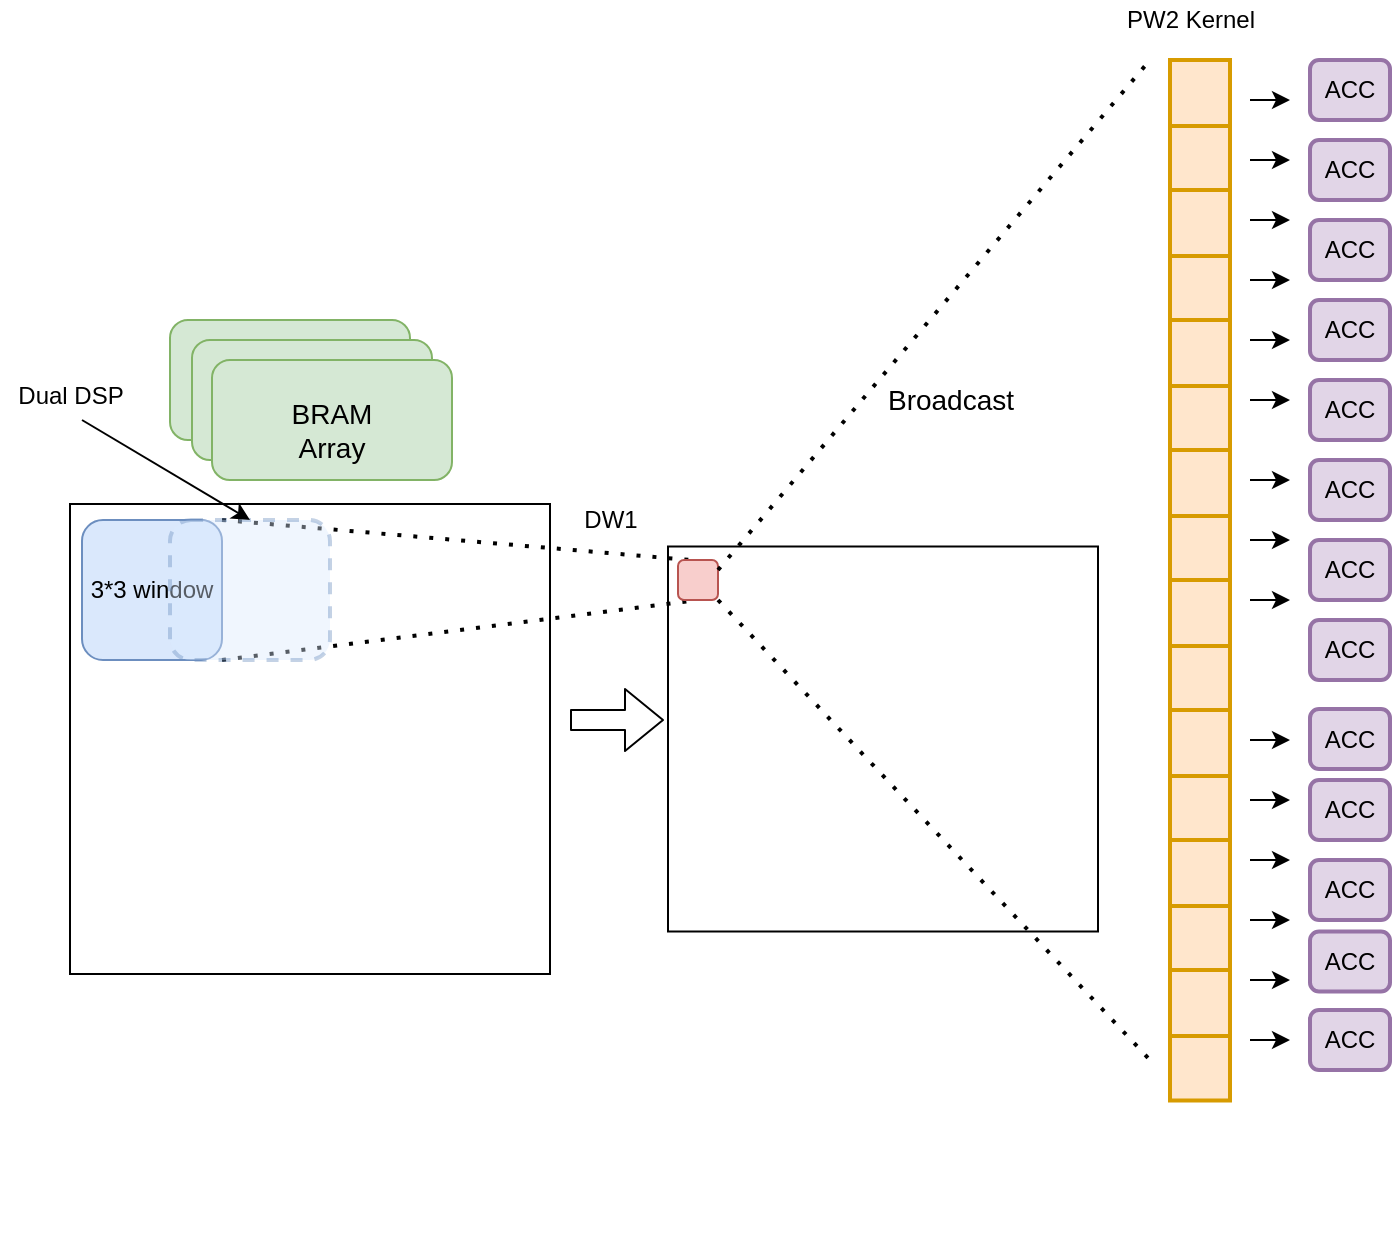 <mxfile version="14.6.13" type="device"><diagram id="2EIHKLADjzdBQRkiQY2E" name="Page-1"><mxGraphModel dx="1024" dy="592" grid="0" gridSize="10" guides="1" tooltips="1" connect="1" arrows="1" fold="1" page="1" pageScale="1" pageWidth="827" pageHeight="1169" math="0" shadow="0"><root><mxCell id="0"/><mxCell id="1" parent="0"/><mxCell id="GsWXL3SdLhkySVOkTFx4-14" value="" style="rounded=0;whiteSpace=wrap;html=1;" parent="1" vertex="1"><mxGeometry x="389" y="323.25" width="215" height="192.5" as="geometry"/></mxCell><mxCell id="GsWXL3SdLhkySVOkTFx4-6" value="" style="shape=flexArrow;endArrow=classic;html=1;" parent="1" edge="1"><mxGeometry width="50" height="50" relative="1" as="geometry"><mxPoint x="340" y="410" as="sourcePoint"/><mxPoint x="387" y="410" as="targetPoint"/></mxGeometry></mxCell><mxCell id="GsWXL3SdLhkySVOkTFx4-7" value="" style="rounded=0;whiteSpace=wrap;html=1;" parent="1" vertex="1"><mxGeometry x="90" y="302" width="240" height="235" as="geometry"/></mxCell><mxCell id="GsWXL3SdLhkySVOkTFx4-9" value="3*3 window" style="rounded=1;whiteSpace=wrap;html=1;fillColor=#dae8fc;strokeColor=#6c8ebf;" parent="1" vertex="1"><mxGeometry x="96" y="310" width="70" height="70" as="geometry"/></mxCell><mxCell id="GsWXL3SdLhkySVOkTFx4-10" value="" style="endArrow=none;dashed=1;html=1;dashPattern=1 3;strokeWidth=2;exitX=1;exitY=0;exitDx=0;exitDy=0;entryX=0.3;entryY=0;entryDx=0;entryDy=0;entryPerimeter=0;" parent="1" source="GsWXL3SdLhkySVOkTFx4-9" target="GsWXL3SdLhkySVOkTFx4-12" edge="1"><mxGeometry width="50" height="50" relative="1" as="geometry"><mxPoint x="390" y="310" as="sourcePoint"/><mxPoint x="400" y="330" as="targetPoint"/></mxGeometry></mxCell><mxCell id="GsWXL3SdLhkySVOkTFx4-11" value="" style="endArrow=none;dashed=1;html=1;dashPattern=1 3;strokeWidth=2;exitX=1;exitY=1;exitDx=0;exitDy=0;entryX=0.5;entryY=1;entryDx=0;entryDy=0;" parent="1" source="GsWXL3SdLhkySVOkTFx4-9" target="GsWXL3SdLhkySVOkTFx4-12" edge="1"><mxGeometry width="50" height="50" relative="1" as="geometry"><mxPoint x="390" y="310" as="sourcePoint"/><mxPoint x="400" y="345" as="targetPoint"/></mxGeometry></mxCell><mxCell id="GsWXL3SdLhkySVOkTFx4-12" value="" style="rounded=1;whiteSpace=wrap;html=1;fillColor=#f8cecc;strokeColor=#b85450;" parent="1" vertex="1"><mxGeometry x="394" y="330" width="20" height="20" as="geometry"/></mxCell><mxCell id="GsWXL3SdLhkySVOkTFx4-15" value="DW1" style="text;html=1;align=center;verticalAlign=middle;resizable=0;points=[];autosize=1;strokeColor=none;" parent="1" vertex="1"><mxGeometry x="340" y="300" width="40" height="20" as="geometry"/></mxCell><mxCell id="GsWXL3SdLhkySVOkTFx4-16" value="" style="endArrow=none;dashed=1;html=1;dashPattern=1 3;strokeWidth=2;exitX=1;exitY=0.25;exitDx=0;exitDy=0;" parent="1" source="GsWXL3SdLhkySVOkTFx4-12" edge="1"><mxGeometry width="50" height="50" relative="1" as="geometry"><mxPoint x="640" y="140" as="sourcePoint"/><mxPoint x="630" y="80" as="targetPoint"/></mxGeometry></mxCell><mxCell id="GsWXL3SdLhkySVOkTFx4-17" value="" style="endArrow=none;dashed=1;html=1;dashPattern=1 3;strokeWidth=2;exitX=1;exitY=1;exitDx=0;exitDy=0;" parent="1" source="GsWXL3SdLhkySVOkTFx4-12" edge="1"><mxGeometry width="50" height="50" relative="1" as="geometry"><mxPoint x="390" y="310" as="sourcePoint"/><mxPoint x="630" y="580" as="targetPoint"/></mxGeometry></mxCell><mxCell id="GsWXL3SdLhkySVOkTFx4-19" value="" style="shape=table;html=1;whiteSpace=wrap;startSize=0;container=1;collapsible=0;childLayout=tableLayout;fillColor=#ffe6cc;strokeColor=#d79b00;strokeWidth=2;" parent="1" vertex="1"><mxGeometry x="640" y="80" width="30" height="520.235" as="geometry"/></mxCell><mxCell id="GsWXL3SdLhkySVOkTFx4-20" value="" style="shape=partialRectangle;html=1;whiteSpace=wrap;collapsible=0;dropTarget=0;pointerEvents=0;fillColor=none;top=0;left=0;bottom=0;right=0;points=[[0,0.5],[1,0.5]];portConstraint=eastwest;" parent="GsWXL3SdLhkySVOkTFx4-19" vertex="1"><mxGeometry width="30" height="33" as="geometry"/></mxCell><mxCell id="GsWXL3SdLhkySVOkTFx4-21" value="" style="shape=partialRectangle;html=1;whiteSpace=wrap;connectable=0;overflow=hidden;fillColor=none;top=0;left=0;bottom=0;right=0;" parent="GsWXL3SdLhkySVOkTFx4-20" vertex="1"><mxGeometry width="30" height="33" as="geometry"/></mxCell><mxCell id="GsWXL3SdLhkySVOkTFx4-22" value="" style="shape=partialRectangle;html=1;whiteSpace=wrap;collapsible=0;dropTarget=0;pointerEvents=0;fillColor=none;top=0;left=0;bottom=0;right=0;points=[[0,0.5],[1,0.5]];portConstraint=eastwest;" parent="GsWXL3SdLhkySVOkTFx4-19" vertex="1"><mxGeometry y="33" width="30" height="32" as="geometry"/></mxCell><mxCell id="GsWXL3SdLhkySVOkTFx4-23" value="" style="shape=partialRectangle;html=1;whiteSpace=wrap;connectable=0;overflow=hidden;fillColor=none;top=0;left=0;bottom=0;right=0;" parent="GsWXL3SdLhkySVOkTFx4-22" vertex="1"><mxGeometry width="30" height="32" as="geometry"/></mxCell><mxCell id="GsWXL3SdLhkySVOkTFx4-24" value="" style="shape=partialRectangle;html=1;whiteSpace=wrap;collapsible=0;dropTarget=0;pointerEvents=0;fillColor=none;top=0;left=0;bottom=0;right=0;points=[[0,0.5],[1,0.5]];portConstraint=eastwest;" parent="GsWXL3SdLhkySVOkTFx4-19" vertex="1"><mxGeometry y="65" width="30" height="33" as="geometry"/></mxCell><mxCell id="GsWXL3SdLhkySVOkTFx4-25" value="" style="shape=partialRectangle;html=1;whiteSpace=wrap;connectable=0;overflow=hidden;fillColor=none;top=0;left=0;bottom=0;right=0;" parent="GsWXL3SdLhkySVOkTFx4-24" vertex="1"><mxGeometry width="30" height="33" as="geometry"/></mxCell><mxCell id="GsWXL3SdLhkySVOkTFx4-26" value="" style="shape=partialRectangle;html=1;whiteSpace=wrap;collapsible=0;dropTarget=0;pointerEvents=0;fillColor=none;top=0;left=0;bottom=0;right=0;points=[[0,0.5],[1,0.5]];portConstraint=eastwest;" parent="GsWXL3SdLhkySVOkTFx4-19" vertex="1"><mxGeometry y="98" width="30" height="32" as="geometry"/></mxCell><mxCell id="GsWXL3SdLhkySVOkTFx4-27" value="" style="shape=partialRectangle;html=1;whiteSpace=wrap;connectable=0;overflow=hidden;fillColor=none;top=0;left=0;bottom=0;right=0;" parent="GsWXL3SdLhkySVOkTFx4-26" vertex="1"><mxGeometry width="30" height="32" as="geometry"/></mxCell><mxCell id="GsWXL3SdLhkySVOkTFx4-28" value="" style="shape=partialRectangle;html=1;whiteSpace=wrap;collapsible=0;dropTarget=0;pointerEvents=0;fillColor=none;top=0;left=0;bottom=0;right=0;points=[[0,0.5],[1,0.5]];portConstraint=eastwest;" parent="GsWXL3SdLhkySVOkTFx4-19" vertex="1"><mxGeometry y="130" width="30" height="33" as="geometry"/></mxCell><mxCell id="GsWXL3SdLhkySVOkTFx4-29" value="" style="shape=partialRectangle;html=1;whiteSpace=wrap;connectable=0;overflow=hidden;fillColor=none;top=0;left=0;bottom=0;right=0;" parent="GsWXL3SdLhkySVOkTFx4-28" vertex="1"><mxGeometry width="30" height="33" as="geometry"/></mxCell><mxCell id="GsWXL3SdLhkySVOkTFx4-30" value="" style="shape=partialRectangle;html=1;whiteSpace=wrap;collapsible=0;dropTarget=0;pointerEvents=0;fillColor=none;top=0;left=0;bottom=0;right=0;points=[[0,0.5],[1,0.5]];portConstraint=eastwest;" parent="GsWXL3SdLhkySVOkTFx4-19" vertex="1"><mxGeometry y="163" width="30" height="32" as="geometry"/></mxCell><mxCell id="GsWXL3SdLhkySVOkTFx4-31" value="" style="shape=partialRectangle;html=1;whiteSpace=wrap;connectable=0;overflow=hidden;fillColor=none;top=0;left=0;bottom=0;right=0;" parent="GsWXL3SdLhkySVOkTFx4-30" vertex="1"><mxGeometry width="30" height="32" as="geometry"/></mxCell><mxCell id="GsWXL3SdLhkySVOkTFx4-32" value="" style="shape=partialRectangle;html=1;whiteSpace=wrap;collapsible=0;dropTarget=0;pointerEvents=0;fillColor=none;top=0;left=0;bottom=0;right=0;points=[[0,0.5],[1,0.5]];portConstraint=eastwest;" parent="GsWXL3SdLhkySVOkTFx4-19" vertex="1"><mxGeometry y="195" width="30" height="33" as="geometry"/></mxCell><mxCell id="GsWXL3SdLhkySVOkTFx4-33" value="" style="shape=partialRectangle;html=1;whiteSpace=wrap;connectable=0;overflow=hidden;fillColor=none;top=0;left=0;bottom=0;right=0;" parent="GsWXL3SdLhkySVOkTFx4-32" vertex="1"><mxGeometry width="30" height="33" as="geometry"/></mxCell><mxCell id="GsWXL3SdLhkySVOkTFx4-34" value="" style="shape=partialRectangle;html=1;whiteSpace=wrap;collapsible=0;dropTarget=0;pointerEvents=0;fillColor=none;top=0;left=0;bottom=0;right=0;points=[[0,0.5],[1,0.5]];portConstraint=eastwest;" parent="GsWXL3SdLhkySVOkTFx4-19" vertex="1"><mxGeometry y="228" width="30" height="32" as="geometry"/></mxCell><mxCell id="GsWXL3SdLhkySVOkTFx4-35" value="" style="shape=partialRectangle;html=1;whiteSpace=wrap;connectable=0;overflow=hidden;fillColor=none;top=0;left=0;bottom=0;right=0;" parent="GsWXL3SdLhkySVOkTFx4-34" vertex="1"><mxGeometry width="30" height="32" as="geometry"/></mxCell><mxCell id="GsWXL3SdLhkySVOkTFx4-36" value="" style="shape=partialRectangle;html=1;whiteSpace=wrap;collapsible=0;dropTarget=0;pointerEvents=0;fillColor=none;top=0;left=0;bottom=0;right=0;points=[[0,0.5],[1,0.5]];portConstraint=eastwest;" parent="GsWXL3SdLhkySVOkTFx4-19" vertex="1"><mxGeometry y="260" width="30" height="33" as="geometry"/></mxCell><mxCell id="GsWXL3SdLhkySVOkTFx4-37" value="" style="shape=partialRectangle;html=1;whiteSpace=wrap;connectable=0;overflow=hidden;fillColor=none;top=0;left=0;bottom=0;right=0;" parent="GsWXL3SdLhkySVOkTFx4-36" vertex="1"><mxGeometry width="30" height="33" as="geometry"/></mxCell><mxCell id="GsWXL3SdLhkySVOkTFx4-38" value="" style="shape=partialRectangle;html=1;whiteSpace=wrap;collapsible=0;dropTarget=0;pointerEvents=0;fillColor=none;top=0;left=0;bottom=0;right=0;points=[[0,0.5],[1,0.5]];portConstraint=eastwest;" parent="GsWXL3SdLhkySVOkTFx4-19" vertex="1"><mxGeometry y="293" width="30" height="32" as="geometry"/></mxCell><mxCell id="GsWXL3SdLhkySVOkTFx4-39" value="" style="shape=partialRectangle;html=1;whiteSpace=wrap;connectable=0;overflow=hidden;fillColor=none;top=0;left=0;bottom=0;right=0;" parent="GsWXL3SdLhkySVOkTFx4-38" vertex="1"><mxGeometry width="30" height="32" as="geometry"/></mxCell><mxCell id="GsWXL3SdLhkySVOkTFx4-40" value="" style="shape=partialRectangle;html=1;whiteSpace=wrap;collapsible=0;dropTarget=0;pointerEvents=0;fillColor=none;top=0;left=0;bottom=0;right=0;points=[[0,0.5],[1,0.5]];portConstraint=eastwest;" parent="GsWXL3SdLhkySVOkTFx4-19" vertex="1"><mxGeometry y="325" width="30" height="33" as="geometry"/></mxCell><mxCell id="GsWXL3SdLhkySVOkTFx4-41" value="" style="shape=partialRectangle;html=1;whiteSpace=wrap;connectable=0;overflow=hidden;fillColor=none;top=0;left=0;bottom=0;right=0;" parent="GsWXL3SdLhkySVOkTFx4-40" vertex="1"><mxGeometry width="30" height="33" as="geometry"/></mxCell><mxCell id="GsWXL3SdLhkySVOkTFx4-42" value="" style="shape=partialRectangle;html=1;whiteSpace=wrap;collapsible=0;dropTarget=0;pointerEvents=0;fillColor=none;top=0;left=0;bottom=0;right=0;points=[[0,0.5],[1,0.5]];portConstraint=eastwest;" parent="GsWXL3SdLhkySVOkTFx4-19" vertex="1"><mxGeometry y="358" width="30" height="32" as="geometry"/></mxCell><mxCell id="GsWXL3SdLhkySVOkTFx4-43" value="" style="shape=partialRectangle;html=1;whiteSpace=wrap;connectable=0;overflow=hidden;fillColor=none;top=0;left=0;bottom=0;right=0;" parent="GsWXL3SdLhkySVOkTFx4-42" vertex="1"><mxGeometry width="30" height="32" as="geometry"/></mxCell><mxCell id="GsWXL3SdLhkySVOkTFx4-44" value="" style="shape=partialRectangle;html=1;whiteSpace=wrap;collapsible=0;dropTarget=0;pointerEvents=0;fillColor=none;top=0;left=0;bottom=0;right=0;points=[[0,0.5],[1,0.5]];portConstraint=eastwest;" parent="GsWXL3SdLhkySVOkTFx4-19" vertex="1"><mxGeometry y="390" width="30" height="33" as="geometry"/></mxCell><mxCell id="GsWXL3SdLhkySVOkTFx4-45" value="" style="shape=partialRectangle;html=1;whiteSpace=wrap;connectable=0;overflow=hidden;fillColor=none;top=0;left=0;bottom=0;right=0;" parent="GsWXL3SdLhkySVOkTFx4-44" vertex="1"><mxGeometry width="30" height="33" as="geometry"/></mxCell><mxCell id="GsWXL3SdLhkySVOkTFx4-46" value="" style="shape=partialRectangle;html=1;whiteSpace=wrap;collapsible=0;dropTarget=0;pointerEvents=0;fillColor=none;top=0;left=0;bottom=0;right=0;points=[[0,0.5],[1,0.5]];portConstraint=eastwest;" parent="GsWXL3SdLhkySVOkTFx4-19" vertex="1"><mxGeometry y="423" width="30" height="32" as="geometry"/></mxCell><mxCell id="GsWXL3SdLhkySVOkTFx4-47" value="" style="shape=partialRectangle;html=1;whiteSpace=wrap;connectable=0;overflow=hidden;fillColor=none;top=0;left=0;bottom=0;right=0;" parent="GsWXL3SdLhkySVOkTFx4-46" vertex="1"><mxGeometry width="30" height="32" as="geometry"/></mxCell><mxCell id="GsWXL3SdLhkySVOkTFx4-48" value="" style="shape=partialRectangle;html=1;whiteSpace=wrap;collapsible=0;dropTarget=0;pointerEvents=0;fillColor=none;top=0;left=0;bottom=0;right=0;points=[[0,0.5],[1,0.5]];portConstraint=eastwest;" parent="GsWXL3SdLhkySVOkTFx4-19" vertex="1"><mxGeometry y="455" width="30" height="33" as="geometry"/></mxCell><mxCell id="GsWXL3SdLhkySVOkTFx4-49" value="" style="shape=partialRectangle;html=1;whiteSpace=wrap;connectable=0;overflow=hidden;fillColor=none;top=0;left=0;bottom=0;right=0;" parent="GsWXL3SdLhkySVOkTFx4-48" vertex="1"><mxGeometry width="30" height="33" as="geometry"/></mxCell><mxCell id="GsWXL3SdLhkySVOkTFx4-50" value="" style="shape=partialRectangle;html=1;whiteSpace=wrap;collapsible=0;dropTarget=0;pointerEvents=0;fillColor=none;top=0;left=0;bottom=0;right=0;points=[[0,0.5],[1,0.5]];portConstraint=eastwest;" parent="GsWXL3SdLhkySVOkTFx4-19" vertex="1"><mxGeometry y="488" width="30" height="32" as="geometry"/></mxCell><mxCell id="GsWXL3SdLhkySVOkTFx4-51" value="" style="shape=partialRectangle;html=1;whiteSpace=wrap;connectable=0;overflow=hidden;fillColor=none;top=0;left=0;bottom=0;right=0;" parent="GsWXL3SdLhkySVOkTFx4-50" vertex="1"><mxGeometry width="30" height="32" as="geometry"/></mxCell><mxCell id="GsWXL3SdLhkySVOkTFx4-52" value="&lt;font style=&quot;font-size: 14px&quot;&gt;Broadcast&lt;/font&gt;" style="text;html=1;align=center;verticalAlign=middle;resizable=0;points=[];autosize=1;strokeColor=none;" parent="1" vertex="1"><mxGeometry x="490" y="240" width="80" height="20" as="geometry"/></mxCell><mxCell id="GsWXL3SdLhkySVOkTFx4-55" value="" style="group" parent="1" vertex="1" connectable="0"><mxGeometry x="140" y="210" width="141" height="80" as="geometry"/></mxCell><mxCell id="GsWXL3SdLhkySVOkTFx4-1" value="" style="rounded=1;whiteSpace=wrap;html=1;fillColor=#d5e8d4;strokeColor=#82b366;" parent="GsWXL3SdLhkySVOkTFx4-55" vertex="1"><mxGeometry width="120" height="60" as="geometry"/></mxCell><mxCell id="GsWXL3SdLhkySVOkTFx4-2" value="" style="rounded=1;whiteSpace=wrap;html=1;fillColor=#d5e8d4;strokeColor=#82b366;" parent="GsWXL3SdLhkySVOkTFx4-55" vertex="1"><mxGeometry x="11" y="10" width="120" height="60" as="geometry"/></mxCell><mxCell id="GsWXL3SdLhkySVOkTFx4-3" value="" style="rounded=1;whiteSpace=wrap;html=1;fillColor=#d5e8d4;strokeColor=#82b366;" parent="GsWXL3SdLhkySVOkTFx4-55" vertex="1"><mxGeometry x="21" y="20" width="120" height="60" as="geometry"/></mxCell><mxCell id="GsWXL3SdLhkySVOkTFx4-4" value="&lt;font style=&quot;font-size: 14px&quot;&gt;BRAM Array&lt;/font&gt;" style="text;html=1;strokeColor=none;fillColor=none;align=center;verticalAlign=middle;whiteSpace=wrap;rounded=0;" parent="GsWXL3SdLhkySVOkTFx4-55" vertex="1"><mxGeometry x="46" y="40" width="70" height="30" as="geometry"/></mxCell><mxCell id="GsWXL3SdLhkySVOkTFx4-57" value="PW2 Kernel" style="text;html=1;align=center;verticalAlign=middle;resizable=0;points=[];autosize=1;strokeColor=none;" parent="1" vertex="1"><mxGeometry x="610" y="50" width="80" height="20" as="geometry"/></mxCell><mxCell id="GsWXL3SdLhkySVOkTFx4-69" value="" style="group" parent="1" vertex="1" connectable="0"><mxGeometry x="680" y="100" width="20" height="250" as="geometry"/></mxCell><mxCell id="GsWXL3SdLhkySVOkTFx4-60" value="" style="group" parent="GsWXL3SdLhkySVOkTFx4-69" vertex="1" connectable="0"><mxGeometry width="20" height="60" as="geometry"/></mxCell><mxCell id="GsWXL3SdLhkySVOkTFx4-56" value="" style="endArrow=classic;html=1;" parent="GsWXL3SdLhkySVOkTFx4-60" edge="1"><mxGeometry width="50" height="50" relative="1" as="geometry"><mxPoint as="sourcePoint"/><mxPoint x="20" as="targetPoint"/></mxGeometry></mxCell><mxCell id="GsWXL3SdLhkySVOkTFx4-58" value="" style="endArrow=classic;html=1;" parent="GsWXL3SdLhkySVOkTFx4-60" edge="1"><mxGeometry width="50" height="50" relative="1" as="geometry"><mxPoint y="30" as="sourcePoint"/><mxPoint x="20" y="30" as="targetPoint"/></mxGeometry></mxCell><mxCell id="GsWXL3SdLhkySVOkTFx4-59" value="" style="endArrow=classic;html=1;" parent="GsWXL3SdLhkySVOkTFx4-60" edge="1"><mxGeometry width="50" height="50" relative="1" as="geometry"><mxPoint y="60" as="sourcePoint"/><mxPoint x="20" y="60" as="targetPoint"/></mxGeometry></mxCell><mxCell id="GsWXL3SdLhkySVOkTFx4-61" value="" style="group" parent="GsWXL3SdLhkySVOkTFx4-69" vertex="1" connectable="0"><mxGeometry y="90" width="20" height="60" as="geometry"/></mxCell><mxCell id="GsWXL3SdLhkySVOkTFx4-62" value="" style="endArrow=classic;html=1;" parent="GsWXL3SdLhkySVOkTFx4-61" edge="1"><mxGeometry width="50" height="50" relative="1" as="geometry"><mxPoint as="sourcePoint"/><mxPoint x="20" as="targetPoint"/></mxGeometry></mxCell><mxCell id="GsWXL3SdLhkySVOkTFx4-63" value="" style="endArrow=classic;html=1;" parent="GsWXL3SdLhkySVOkTFx4-61" edge="1"><mxGeometry width="50" height="50" relative="1" as="geometry"><mxPoint y="30" as="sourcePoint"/><mxPoint x="20" y="30" as="targetPoint"/></mxGeometry></mxCell><mxCell id="GsWXL3SdLhkySVOkTFx4-64" value="" style="endArrow=classic;html=1;" parent="GsWXL3SdLhkySVOkTFx4-61" edge="1"><mxGeometry width="50" height="50" relative="1" as="geometry"><mxPoint y="60" as="sourcePoint"/><mxPoint x="20" y="60" as="targetPoint"/></mxGeometry></mxCell><mxCell id="GsWXL3SdLhkySVOkTFx4-65" value="" style="group" parent="GsWXL3SdLhkySVOkTFx4-69" vertex="1" connectable="0"><mxGeometry y="190" width="20" height="60" as="geometry"/></mxCell><mxCell id="GsWXL3SdLhkySVOkTFx4-66" value="" style="endArrow=classic;html=1;" parent="GsWXL3SdLhkySVOkTFx4-65" edge="1"><mxGeometry width="50" height="50" relative="1" as="geometry"><mxPoint as="sourcePoint"/><mxPoint x="20" as="targetPoint"/></mxGeometry></mxCell><mxCell id="GsWXL3SdLhkySVOkTFx4-67" value="" style="endArrow=classic;html=1;" parent="GsWXL3SdLhkySVOkTFx4-65" edge="1"><mxGeometry width="50" height="50" relative="1" as="geometry"><mxPoint y="30" as="sourcePoint"/><mxPoint x="20" y="30" as="targetPoint"/></mxGeometry></mxCell><mxCell id="GsWXL3SdLhkySVOkTFx4-68" value="" style="endArrow=classic;html=1;" parent="GsWXL3SdLhkySVOkTFx4-65" edge="1"><mxGeometry width="50" height="50" relative="1" as="geometry"><mxPoint y="60" as="sourcePoint"/><mxPoint x="20" y="60" as="targetPoint"/></mxGeometry></mxCell><mxCell id="GsWXL3SdLhkySVOkTFx4-70" value="" style="group" parent="1" vertex="1" connectable="0"><mxGeometry x="680" y="420" width="20" height="250" as="geometry"/></mxCell><mxCell id="GsWXL3SdLhkySVOkTFx4-71" value="" style="group" parent="GsWXL3SdLhkySVOkTFx4-70" vertex="1" connectable="0"><mxGeometry width="20" height="60" as="geometry"/></mxCell><mxCell id="GsWXL3SdLhkySVOkTFx4-72" value="" style="endArrow=classic;html=1;" parent="GsWXL3SdLhkySVOkTFx4-71" edge="1"><mxGeometry width="50" height="50" relative="1" as="geometry"><mxPoint as="sourcePoint"/><mxPoint x="20" as="targetPoint"/></mxGeometry></mxCell><mxCell id="GsWXL3SdLhkySVOkTFx4-73" value="" style="endArrow=classic;html=1;" parent="GsWXL3SdLhkySVOkTFx4-71" edge="1"><mxGeometry width="50" height="50" relative="1" as="geometry"><mxPoint y="30" as="sourcePoint"/><mxPoint x="20" y="30" as="targetPoint"/></mxGeometry></mxCell><mxCell id="GsWXL3SdLhkySVOkTFx4-74" value="" style="endArrow=classic;html=1;" parent="GsWXL3SdLhkySVOkTFx4-71" edge="1"><mxGeometry width="50" height="50" relative="1" as="geometry"><mxPoint y="60" as="sourcePoint"/><mxPoint x="20" y="60" as="targetPoint"/></mxGeometry></mxCell><mxCell id="GsWXL3SdLhkySVOkTFx4-75" value="" style="group" parent="GsWXL3SdLhkySVOkTFx4-70" vertex="1" connectable="0"><mxGeometry y="90" width="20" height="60" as="geometry"/></mxCell><mxCell id="GsWXL3SdLhkySVOkTFx4-76" value="" style="endArrow=classic;html=1;" parent="GsWXL3SdLhkySVOkTFx4-75" edge="1"><mxGeometry width="50" height="50" relative="1" as="geometry"><mxPoint as="sourcePoint"/><mxPoint x="20" as="targetPoint"/></mxGeometry></mxCell><mxCell id="GsWXL3SdLhkySVOkTFx4-77" value="" style="endArrow=classic;html=1;" parent="GsWXL3SdLhkySVOkTFx4-75" edge="1"><mxGeometry width="50" height="50" relative="1" as="geometry"><mxPoint y="30" as="sourcePoint"/><mxPoint x="20" y="30" as="targetPoint"/></mxGeometry></mxCell><mxCell id="GsWXL3SdLhkySVOkTFx4-78" value="" style="endArrow=classic;html=1;" parent="GsWXL3SdLhkySVOkTFx4-75" edge="1"><mxGeometry width="50" height="50" relative="1" as="geometry"><mxPoint y="60" as="sourcePoint"/><mxPoint x="20" y="60" as="targetPoint"/></mxGeometry></mxCell><mxCell id="GsWXL3SdLhkySVOkTFx4-83" value="ACC" style="rounded=1;whiteSpace=wrap;html=1;strokeWidth=2;fillColor=#e1d5e7;strokeColor=#9673a6;" parent="1" vertex="1"><mxGeometry x="710" y="80" width="40" height="30" as="geometry"/></mxCell><mxCell id="GsWXL3SdLhkySVOkTFx4-84" value="ACC" style="rounded=1;whiteSpace=wrap;html=1;strokeWidth=2;fillColor=#e1d5e7;strokeColor=#9673a6;" parent="1" vertex="1"><mxGeometry x="710" y="120" width="40" height="30" as="geometry"/></mxCell><mxCell id="GsWXL3SdLhkySVOkTFx4-85" value="ACC" style="rounded=1;whiteSpace=wrap;html=1;strokeWidth=2;fillColor=#e1d5e7;strokeColor=#9673a6;" parent="1" vertex="1"><mxGeometry x="710" y="160" width="40" height="30" as="geometry"/></mxCell><mxCell id="GsWXL3SdLhkySVOkTFx4-86" value="ACC" style="rounded=1;whiteSpace=wrap;html=1;strokeWidth=2;fillColor=#e1d5e7;strokeColor=#9673a6;" parent="1" vertex="1"><mxGeometry x="710" y="200" width="40" height="30" as="geometry"/></mxCell><mxCell id="GsWXL3SdLhkySVOkTFx4-87" value="ACC" style="rounded=1;whiteSpace=wrap;html=1;strokeWidth=2;fillColor=#e1d5e7;strokeColor=#9673a6;" parent="1" vertex="1"><mxGeometry x="710" y="240" width="40" height="30" as="geometry"/></mxCell><mxCell id="GsWXL3SdLhkySVOkTFx4-88" value="ACC" style="rounded=1;whiteSpace=wrap;html=1;strokeWidth=2;fillColor=#e1d5e7;strokeColor=#9673a6;" parent="1" vertex="1"><mxGeometry x="710" y="280" width="40" height="30" as="geometry"/></mxCell><mxCell id="GsWXL3SdLhkySVOkTFx4-89" value="ACC" style="rounded=1;whiteSpace=wrap;html=1;strokeWidth=2;fillColor=#e1d5e7;strokeColor=#9673a6;" parent="1" vertex="1"><mxGeometry x="710" y="320" width="40" height="30" as="geometry"/></mxCell><mxCell id="GsWXL3SdLhkySVOkTFx4-90" value="ACC" style="rounded=1;whiteSpace=wrap;html=1;strokeWidth=2;fillColor=#e1d5e7;strokeColor=#9673a6;" parent="1" vertex="1"><mxGeometry x="710" y="360" width="40" height="30" as="geometry"/></mxCell><mxCell id="GsWXL3SdLhkySVOkTFx4-91" value="ACC" style="rounded=1;whiteSpace=wrap;html=1;strokeWidth=2;fillColor=#e1d5e7;strokeColor=#9673a6;" parent="1" vertex="1"><mxGeometry x="710" y="404.5" width="40" height="30" as="geometry"/></mxCell><mxCell id="GsWXL3SdLhkySVOkTFx4-92" value="ACC" style="rounded=1;whiteSpace=wrap;html=1;strokeWidth=2;fillColor=#e1d5e7;strokeColor=#9673a6;" parent="1" vertex="1"><mxGeometry x="710" y="440" width="40" height="30" as="geometry"/></mxCell><mxCell id="GsWXL3SdLhkySVOkTFx4-93" value="ACC" style="rounded=1;whiteSpace=wrap;html=1;strokeWidth=2;fillColor=#e1d5e7;strokeColor=#9673a6;" parent="1" vertex="1"><mxGeometry x="710" y="480" width="40" height="30" as="geometry"/></mxCell><mxCell id="GsWXL3SdLhkySVOkTFx4-94" value="ACC" style="rounded=1;whiteSpace=wrap;html=1;strokeWidth=2;fillColor=#e1d5e7;strokeColor=#9673a6;" parent="1" vertex="1"><mxGeometry x="710" y="515.75" width="40" height="30" as="geometry"/></mxCell><mxCell id="GsWXL3SdLhkySVOkTFx4-95" value="ACC" style="rounded=1;whiteSpace=wrap;html=1;strokeWidth=2;fillColor=#e1d5e7;strokeColor=#9673a6;" parent="1" vertex="1"><mxGeometry x="710" y="555" width="40" height="30" as="geometry"/></mxCell><mxCell id="GsWXL3SdLhkySVOkTFx4-96" value="" style="rounded=1;whiteSpace=wrap;html=1;strokeWidth=2;fillColor=#dae8fc;strokeColor=#6c8ebf;opacity=40;dashed=1;" parent="1" vertex="1"><mxGeometry x="140" y="310" width="80" height="70" as="geometry"/></mxCell><mxCell id="GsWXL3SdLhkySVOkTFx4-97" value="" style="endArrow=classic;html=1;entryX=0.5;entryY=0;entryDx=0;entryDy=0;" parent="1" target="GsWXL3SdLhkySVOkTFx4-96" edge="1"><mxGeometry width="50" height="50" relative="1" as="geometry"><mxPoint x="96" y="260" as="sourcePoint"/><mxPoint x="146" y="210" as="targetPoint"/></mxGeometry></mxCell><mxCell id="GsWXL3SdLhkySVOkTFx4-98" value="Dual DSP" style="text;html=1;align=center;verticalAlign=middle;resizable=0;points=[];autosize=1;strokeColor=none;" parent="1" vertex="1"><mxGeometry x="55" y="238" width="70" height="20" as="geometry"/></mxCell></root></mxGraphModel></diagram></mxfile>